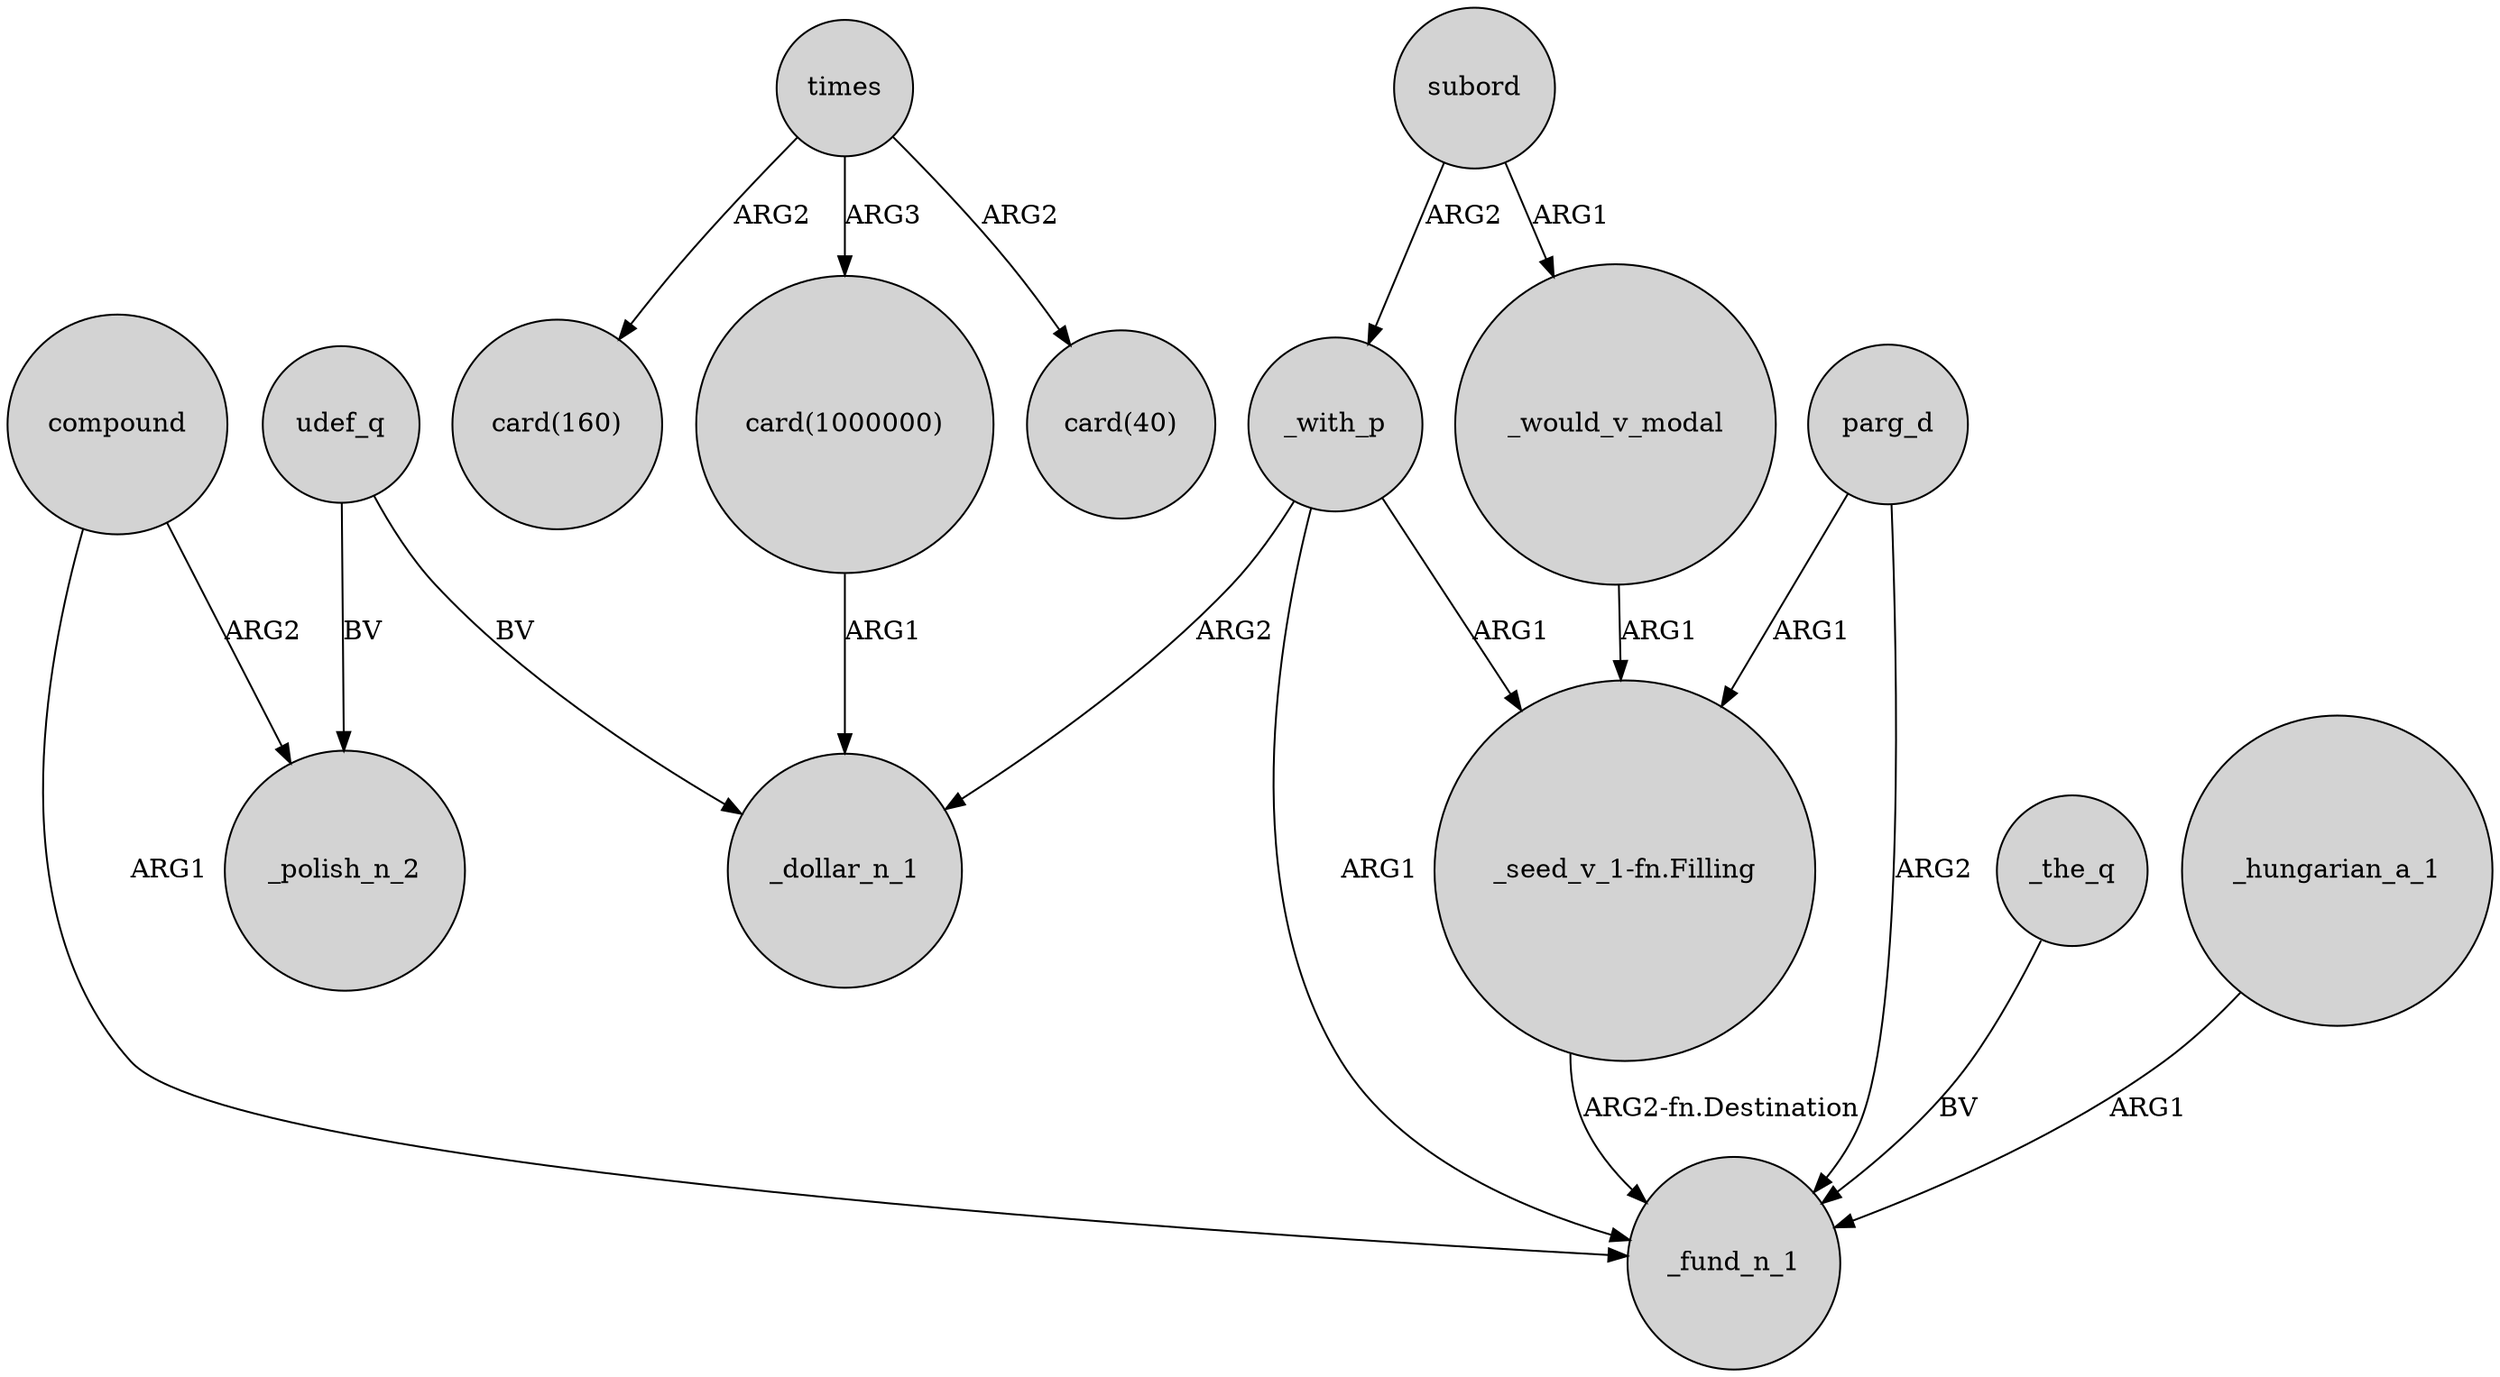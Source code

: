 digraph {
	node [shape=circle style=filled]
	_would_v_modal -> "_seed_v_1-fn.Filling" [label=ARG1]
	"card(1000000)" -> _dollar_n_1 [label=ARG1]
	compound -> _polish_n_2 [label=ARG2]
	parg_d -> "_seed_v_1-fn.Filling" [label=ARG1]
	times -> "card(40)" [label=ARG2]
	udef_q -> _polish_n_2 [label=BV]
	_with_p -> _dollar_n_1 [label=ARG2]
	parg_d -> _fund_n_1 [label=ARG2]
	_the_q -> _fund_n_1 [label=BV]
	subord -> _with_p [label=ARG2]
	compound -> _fund_n_1 [label=ARG1]
	times -> "card(1000000)" [label=ARG3]
	times -> "card(160)" [label=ARG2]
	_with_p -> "_seed_v_1-fn.Filling" [label=ARG1]
	"_seed_v_1-fn.Filling" -> _fund_n_1 [label="ARG2-fn.Destination"]
	udef_q -> _dollar_n_1 [label=BV]
	_with_p -> _fund_n_1 [label=ARG1]
	_hungarian_a_1 -> _fund_n_1 [label=ARG1]
	subord -> _would_v_modal [label=ARG1]
}
